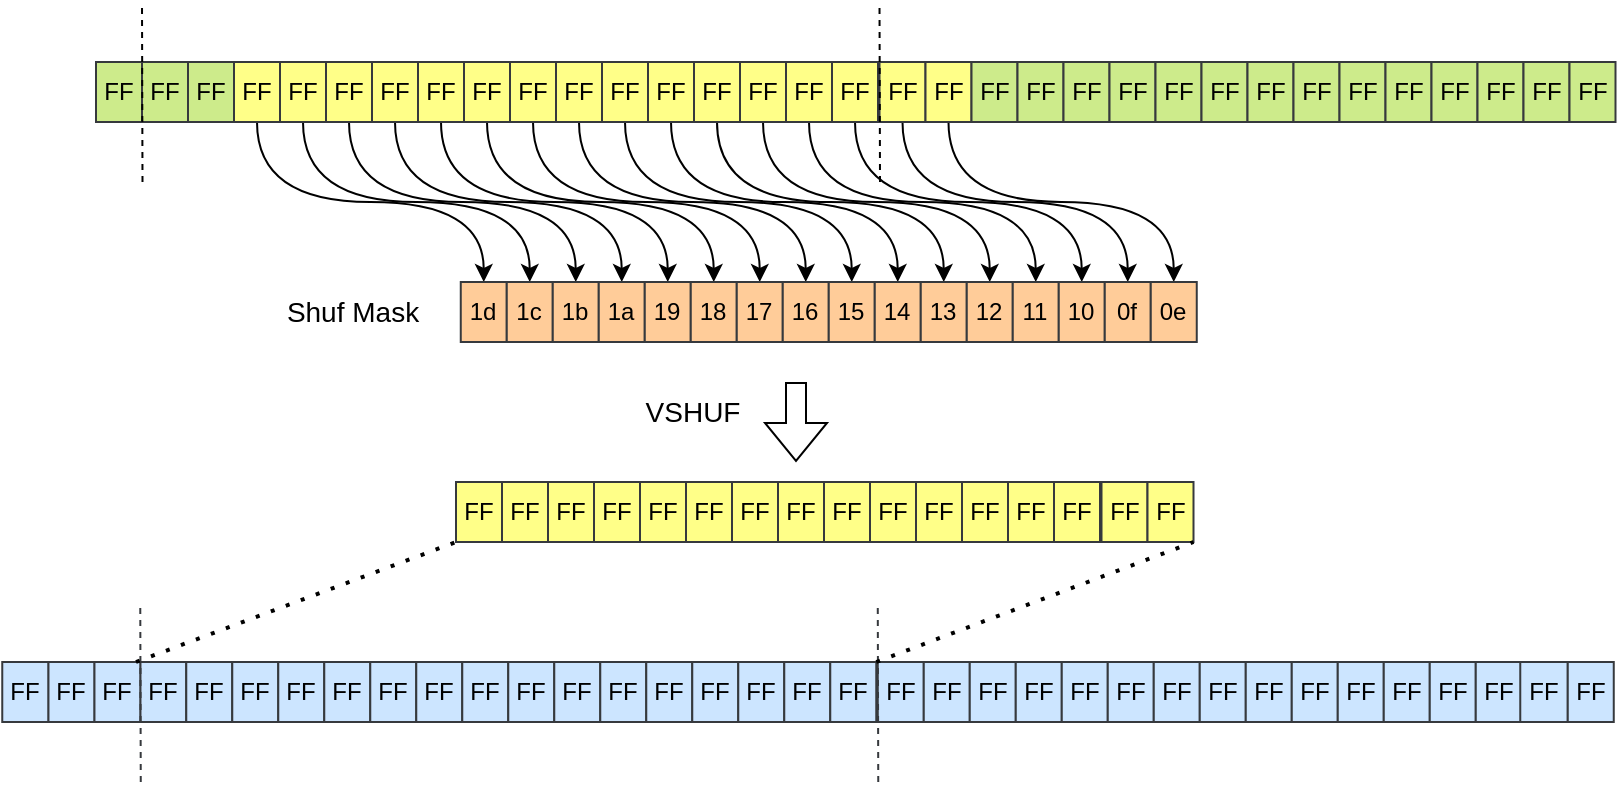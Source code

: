 <mxfile version="26.1.3">
  <diagram name="第 1 页" id="X6jaIDZ_PmC0EjfXDcqG">
    <mxGraphModel dx="1426" dy="-3921" grid="1" gridSize="10" guides="1" tooltips="1" connect="1" arrows="1" fold="1" page="1" pageScale="1" pageWidth="827" pageHeight="1169" math="0" shadow="0">
      <root>
        <mxCell id="0" />
        <mxCell id="1" parent="0" />
        <mxCell id="cXqnm6vmQuO6GC_OFDGB-1" value="FF" style="rounded=0;whiteSpace=wrap;html=1;fillColor=#cdeb8b;strokeColor=#36393d;" vertex="1" parent="1">
          <mxGeometry x="83" y="5180" width="23" height="30" as="geometry" />
        </mxCell>
        <mxCell id="cXqnm6vmQuO6GC_OFDGB-2" value="FF" style="rounded=0;whiteSpace=wrap;html=1;fillColor=#cdeb8b;strokeColor=#36393d;" vertex="1" parent="1">
          <mxGeometry x="106" y="5180" width="23" height="30" as="geometry" />
        </mxCell>
        <mxCell id="cXqnm6vmQuO6GC_OFDGB-3" style="edgeStyle=orthogonalEdgeStyle;rounded=0;orthogonalLoop=1;jettySize=auto;html=1;exitX=0.5;exitY=1;exitDx=0;exitDy=0;entryX=0.5;entryY=0;entryDx=0;entryDy=0;curved=1;" edge="1" parent="1" source="cXqnm6vmQuO6GC_OFDGB-4" target="cXqnm6vmQuO6GC_OFDGB-89">
          <mxGeometry relative="1" as="geometry" />
        </mxCell>
        <mxCell id="cXqnm6vmQuO6GC_OFDGB-4" value="FF" style="rounded=0;whiteSpace=wrap;html=1;fillColor=#ffff88;strokeColor=#36393d;" vertex="1" parent="1">
          <mxGeometry x="129" y="5180" width="23" height="30" as="geometry" />
        </mxCell>
        <mxCell id="cXqnm6vmQuO6GC_OFDGB-5" style="edgeStyle=orthogonalEdgeStyle;rounded=0;orthogonalLoop=1;jettySize=auto;html=1;exitX=0.5;exitY=1;exitDx=0;exitDy=0;entryX=0.5;entryY=0;entryDx=0;entryDy=0;curved=1;" edge="1" parent="1" source="cXqnm6vmQuO6GC_OFDGB-6" target="cXqnm6vmQuO6GC_OFDGB-90">
          <mxGeometry relative="1" as="geometry" />
        </mxCell>
        <mxCell id="cXqnm6vmQuO6GC_OFDGB-6" value="FF" style="rounded=0;whiteSpace=wrap;html=1;fillColor=#ffff88;strokeColor=#36393d;" vertex="1" parent="1">
          <mxGeometry x="152" y="5180" width="23" height="30" as="geometry" />
        </mxCell>
        <mxCell id="cXqnm6vmQuO6GC_OFDGB-7" style="edgeStyle=orthogonalEdgeStyle;rounded=0;orthogonalLoop=1;jettySize=auto;html=1;exitX=0.5;exitY=1;exitDx=0;exitDy=0;entryX=0.5;entryY=0;entryDx=0;entryDy=0;curved=1;" edge="1" parent="1" source="cXqnm6vmQuO6GC_OFDGB-8" target="cXqnm6vmQuO6GC_OFDGB-91">
          <mxGeometry relative="1" as="geometry" />
        </mxCell>
        <mxCell id="cXqnm6vmQuO6GC_OFDGB-8" value="FF" style="rounded=0;whiteSpace=wrap;html=1;fillColor=#ffff88;strokeColor=#36393d;" vertex="1" parent="1">
          <mxGeometry x="175" y="5180" width="23" height="30" as="geometry" />
        </mxCell>
        <mxCell id="cXqnm6vmQuO6GC_OFDGB-9" style="edgeStyle=orthogonalEdgeStyle;rounded=0;orthogonalLoop=1;jettySize=auto;html=1;exitX=0.5;exitY=1;exitDx=0;exitDy=0;entryX=0.5;entryY=0;entryDx=0;entryDy=0;curved=1;" edge="1" parent="1" source="cXqnm6vmQuO6GC_OFDGB-10" target="cXqnm6vmQuO6GC_OFDGB-92">
          <mxGeometry relative="1" as="geometry" />
        </mxCell>
        <mxCell id="cXqnm6vmQuO6GC_OFDGB-10" value="FF" style="rounded=0;whiteSpace=wrap;html=1;fillColor=#ffff88;strokeColor=#36393d;" vertex="1" parent="1">
          <mxGeometry x="198" y="5180" width="23" height="30" as="geometry" />
        </mxCell>
        <mxCell id="cXqnm6vmQuO6GC_OFDGB-11" style="edgeStyle=orthogonalEdgeStyle;rounded=0;orthogonalLoop=1;jettySize=auto;html=1;exitX=0.5;exitY=1;exitDx=0;exitDy=0;entryX=0.5;entryY=0;entryDx=0;entryDy=0;curved=1;" edge="1" parent="1" source="cXqnm6vmQuO6GC_OFDGB-12" target="cXqnm6vmQuO6GC_OFDGB-93">
          <mxGeometry relative="1" as="geometry" />
        </mxCell>
        <mxCell id="cXqnm6vmQuO6GC_OFDGB-12" value="FF" style="rounded=0;whiteSpace=wrap;html=1;fillColor=#ffff88;strokeColor=#36393d;" vertex="1" parent="1">
          <mxGeometry x="221" y="5180" width="23" height="30" as="geometry" />
        </mxCell>
        <mxCell id="cXqnm6vmQuO6GC_OFDGB-13" style="edgeStyle=orthogonalEdgeStyle;rounded=0;orthogonalLoop=1;jettySize=auto;html=1;exitX=0.5;exitY=1;exitDx=0;exitDy=0;entryX=0.5;entryY=0;entryDx=0;entryDy=0;curved=1;" edge="1" parent="1" source="cXqnm6vmQuO6GC_OFDGB-14" target="cXqnm6vmQuO6GC_OFDGB-94">
          <mxGeometry relative="1" as="geometry" />
        </mxCell>
        <mxCell id="cXqnm6vmQuO6GC_OFDGB-14" value="FF" style="rounded=0;whiteSpace=wrap;html=1;fillColor=#ffff88;strokeColor=#36393d;" vertex="1" parent="1">
          <mxGeometry x="244" y="5180" width="23" height="30" as="geometry" />
        </mxCell>
        <mxCell id="cXqnm6vmQuO6GC_OFDGB-15" style="edgeStyle=orthogonalEdgeStyle;rounded=0;orthogonalLoop=1;jettySize=auto;html=1;exitX=0.5;exitY=1;exitDx=0;exitDy=0;entryX=0.5;entryY=0;entryDx=0;entryDy=0;curved=1;" edge="1" parent="1" source="cXqnm6vmQuO6GC_OFDGB-16" target="cXqnm6vmQuO6GC_OFDGB-95">
          <mxGeometry relative="1" as="geometry" />
        </mxCell>
        <mxCell id="cXqnm6vmQuO6GC_OFDGB-16" value="FF" style="rounded=0;whiteSpace=wrap;html=1;fillColor=#ffff88;strokeColor=#36393d;" vertex="1" parent="1">
          <mxGeometry x="267" y="5180" width="23" height="30" as="geometry" />
        </mxCell>
        <mxCell id="cXqnm6vmQuO6GC_OFDGB-17" style="edgeStyle=orthogonalEdgeStyle;rounded=0;orthogonalLoop=1;jettySize=auto;html=1;exitX=0.5;exitY=1;exitDx=0;exitDy=0;entryX=0.5;entryY=0;entryDx=0;entryDy=0;curved=1;" edge="1" parent="1" source="cXqnm6vmQuO6GC_OFDGB-18" target="cXqnm6vmQuO6GC_OFDGB-96">
          <mxGeometry relative="1" as="geometry" />
        </mxCell>
        <mxCell id="cXqnm6vmQuO6GC_OFDGB-18" value="FF" style="rounded=0;whiteSpace=wrap;html=1;fillColor=#ffff88;strokeColor=#36393d;" vertex="1" parent="1">
          <mxGeometry x="290" y="5180" width="23" height="30" as="geometry" />
        </mxCell>
        <mxCell id="cXqnm6vmQuO6GC_OFDGB-19" style="edgeStyle=orthogonalEdgeStyle;rounded=0;orthogonalLoop=1;jettySize=auto;html=1;exitX=0.5;exitY=1;exitDx=0;exitDy=0;entryX=0.5;entryY=0;entryDx=0;entryDy=0;curved=1;" edge="1" parent="1" source="cXqnm6vmQuO6GC_OFDGB-20" target="cXqnm6vmQuO6GC_OFDGB-97">
          <mxGeometry relative="1" as="geometry" />
        </mxCell>
        <mxCell id="cXqnm6vmQuO6GC_OFDGB-20" value="FF" style="rounded=0;whiteSpace=wrap;html=1;fillColor=#ffff88;strokeColor=#36393d;" vertex="1" parent="1">
          <mxGeometry x="313" y="5180" width="23" height="30" as="geometry" />
        </mxCell>
        <mxCell id="cXqnm6vmQuO6GC_OFDGB-21" style="edgeStyle=orthogonalEdgeStyle;rounded=0;orthogonalLoop=1;jettySize=auto;html=1;exitX=0.5;exitY=1;exitDx=0;exitDy=0;entryX=0.5;entryY=0;entryDx=0;entryDy=0;curved=1;" edge="1" parent="1" source="cXqnm6vmQuO6GC_OFDGB-22" target="cXqnm6vmQuO6GC_OFDGB-98">
          <mxGeometry relative="1" as="geometry" />
        </mxCell>
        <mxCell id="cXqnm6vmQuO6GC_OFDGB-22" value="FF" style="rounded=0;whiteSpace=wrap;html=1;fillColor=#ffff88;strokeColor=#36393d;" vertex="1" parent="1">
          <mxGeometry x="336" y="5180" width="23" height="30" as="geometry" />
        </mxCell>
        <mxCell id="cXqnm6vmQuO6GC_OFDGB-23" style="edgeStyle=orthogonalEdgeStyle;rounded=0;orthogonalLoop=1;jettySize=auto;html=1;exitX=0.5;exitY=1;exitDx=0;exitDy=0;entryX=0.5;entryY=0;entryDx=0;entryDy=0;curved=1;" edge="1" parent="1" source="cXqnm6vmQuO6GC_OFDGB-24" target="cXqnm6vmQuO6GC_OFDGB-99">
          <mxGeometry relative="1" as="geometry" />
        </mxCell>
        <mxCell id="cXqnm6vmQuO6GC_OFDGB-24" value="FF" style="rounded=0;whiteSpace=wrap;html=1;fillColor=#ffff88;strokeColor=#36393d;" vertex="1" parent="1">
          <mxGeometry x="359" y="5180" width="23" height="30" as="geometry" />
        </mxCell>
        <mxCell id="cXqnm6vmQuO6GC_OFDGB-25" style="edgeStyle=orthogonalEdgeStyle;rounded=0;orthogonalLoop=1;jettySize=auto;html=1;exitX=0.5;exitY=1;exitDx=0;exitDy=0;entryX=0.5;entryY=0;entryDx=0;entryDy=0;curved=1;" edge="1" parent="1" source="cXqnm6vmQuO6GC_OFDGB-26" target="cXqnm6vmQuO6GC_OFDGB-100">
          <mxGeometry relative="1" as="geometry" />
        </mxCell>
        <mxCell id="cXqnm6vmQuO6GC_OFDGB-26" value="FF" style="rounded=0;whiteSpace=wrap;html=1;fillColor=#ffff88;strokeColor=#36393d;" vertex="1" parent="1">
          <mxGeometry x="382" y="5180" width="23" height="30" as="geometry" />
        </mxCell>
        <mxCell id="cXqnm6vmQuO6GC_OFDGB-27" style="edgeStyle=orthogonalEdgeStyle;rounded=0;orthogonalLoop=1;jettySize=auto;html=1;exitX=0.5;exitY=1;exitDx=0;exitDy=0;entryX=0.5;entryY=0;entryDx=0;entryDy=0;curved=1;" edge="1" parent="1" source="cXqnm6vmQuO6GC_OFDGB-28" target="cXqnm6vmQuO6GC_OFDGB-101">
          <mxGeometry relative="1" as="geometry" />
        </mxCell>
        <mxCell id="cXqnm6vmQuO6GC_OFDGB-28" value="FF" style="rounded=0;whiteSpace=wrap;html=1;fillColor=#ffff88;strokeColor=#36393d;" vertex="1" parent="1">
          <mxGeometry x="405" y="5180" width="23" height="30" as="geometry" />
        </mxCell>
        <mxCell id="cXqnm6vmQuO6GC_OFDGB-29" style="edgeStyle=orthogonalEdgeStyle;rounded=0;orthogonalLoop=1;jettySize=auto;html=1;exitX=0.5;exitY=1;exitDx=0;exitDy=0;entryX=0.5;entryY=0;entryDx=0;entryDy=0;curved=1;" edge="1" parent="1" source="cXqnm6vmQuO6GC_OFDGB-30" target="cXqnm6vmQuO6GC_OFDGB-102">
          <mxGeometry relative="1" as="geometry" />
        </mxCell>
        <mxCell id="cXqnm6vmQuO6GC_OFDGB-30" value="FF" style="rounded=0;whiteSpace=wrap;html=1;fillColor=#ffff88;strokeColor=#36393d;" vertex="1" parent="1">
          <mxGeometry x="428" y="5180" width="23" height="30" as="geometry" />
        </mxCell>
        <mxCell id="cXqnm6vmQuO6GC_OFDGB-31" style="edgeStyle=orthogonalEdgeStyle;rounded=0;orthogonalLoop=1;jettySize=auto;html=1;exitX=0.5;exitY=1;exitDx=0;exitDy=0;entryX=0.5;entryY=0;entryDx=0;entryDy=0;curved=1;" edge="1" parent="1" source="cXqnm6vmQuO6GC_OFDGB-32" target="cXqnm6vmQuO6GC_OFDGB-103">
          <mxGeometry relative="1" as="geometry" />
        </mxCell>
        <mxCell id="cXqnm6vmQuO6GC_OFDGB-32" value="FF" style="rounded=0;whiteSpace=wrap;html=1;fillColor=#ffff88;strokeColor=#36393d;" vertex="1" parent="1">
          <mxGeometry x="451.75" y="5180" width="23" height="30" as="geometry" />
        </mxCell>
        <mxCell id="cXqnm6vmQuO6GC_OFDGB-33" style="edgeStyle=orthogonalEdgeStyle;rounded=0;orthogonalLoop=1;jettySize=auto;html=1;exitX=0.5;exitY=1;exitDx=0;exitDy=0;entryX=0.5;entryY=0;entryDx=0;entryDy=0;curved=1;" edge="1" parent="1" source="cXqnm6vmQuO6GC_OFDGB-34" target="cXqnm6vmQuO6GC_OFDGB-104">
          <mxGeometry relative="1" as="geometry" />
        </mxCell>
        <mxCell id="cXqnm6vmQuO6GC_OFDGB-34" value="FF" style="rounded=0;whiteSpace=wrap;html=1;fillColor=#ffff88;strokeColor=#36393d;" vertex="1" parent="1">
          <mxGeometry x="474.75" y="5180" width="23" height="30" as="geometry" />
        </mxCell>
        <mxCell id="cXqnm6vmQuO6GC_OFDGB-35" value="FF" style="rounded=0;whiteSpace=wrap;html=1;fillColor=#cdeb8b;strokeColor=#36393d;" vertex="1" parent="1">
          <mxGeometry x="497.75" y="5180" width="23" height="30" as="geometry" />
        </mxCell>
        <mxCell id="cXqnm6vmQuO6GC_OFDGB-36" value="FF" style="rounded=0;whiteSpace=wrap;html=1;fillColor=#cdeb8b;strokeColor=#36393d;" vertex="1" parent="1">
          <mxGeometry x="520.75" y="5180" width="23" height="30" as="geometry" />
        </mxCell>
        <mxCell id="cXqnm6vmQuO6GC_OFDGB-37" value="FF" style="rounded=0;whiteSpace=wrap;html=1;fillColor=#cdeb8b;strokeColor=#36393d;" vertex="1" parent="1">
          <mxGeometry x="543.75" y="5180" width="23" height="30" as="geometry" />
        </mxCell>
        <mxCell id="cXqnm6vmQuO6GC_OFDGB-38" value="FF" style="rounded=0;whiteSpace=wrap;html=1;fillColor=#cdeb8b;strokeColor=#36393d;" vertex="1" parent="1">
          <mxGeometry x="566.75" y="5180" width="23" height="30" as="geometry" />
        </mxCell>
        <mxCell id="cXqnm6vmQuO6GC_OFDGB-39" value="FF" style="rounded=0;whiteSpace=wrap;html=1;fillColor=#cdeb8b;strokeColor=#36393d;" vertex="1" parent="1">
          <mxGeometry x="589.75" y="5180" width="23" height="30" as="geometry" />
        </mxCell>
        <mxCell id="cXqnm6vmQuO6GC_OFDGB-40" value="FF" style="rounded=0;whiteSpace=wrap;html=1;fillColor=#cdeb8b;strokeColor=#36393d;" vertex="1" parent="1">
          <mxGeometry x="612.75" y="5180" width="23" height="30" as="geometry" />
        </mxCell>
        <mxCell id="cXqnm6vmQuO6GC_OFDGB-41" value="FF" style="rounded=0;whiteSpace=wrap;html=1;fillColor=#cdeb8b;strokeColor=#36393d;" vertex="1" parent="1">
          <mxGeometry x="635.75" y="5180" width="23" height="30" as="geometry" />
        </mxCell>
        <mxCell id="cXqnm6vmQuO6GC_OFDGB-42" value="FF" style="rounded=0;whiteSpace=wrap;html=1;fillColor=#cdeb8b;strokeColor=#36393d;" vertex="1" parent="1">
          <mxGeometry x="658.75" y="5180" width="23" height="30" as="geometry" />
        </mxCell>
        <mxCell id="cXqnm6vmQuO6GC_OFDGB-43" value="FF" style="rounded=0;whiteSpace=wrap;html=1;fillColor=#cdeb8b;strokeColor=#36393d;" vertex="1" parent="1">
          <mxGeometry x="681.75" y="5180" width="23" height="30" as="geometry" />
        </mxCell>
        <mxCell id="cXqnm6vmQuO6GC_OFDGB-44" value="FF" style="rounded=0;whiteSpace=wrap;html=1;fillColor=#cdeb8b;strokeColor=#36393d;" vertex="1" parent="1">
          <mxGeometry x="704.75" y="5180" width="23" height="30" as="geometry" />
        </mxCell>
        <mxCell id="cXqnm6vmQuO6GC_OFDGB-45" value="FF" style="rounded=0;whiteSpace=wrap;html=1;fillColor=#cdeb8b;strokeColor=#36393d;" vertex="1" parent="1">
          <mxGeometry x="727.75" y="5180" width="23" height="30" as="geometry" />
        </mxCell>
        <mxCell id="cXqnm6vmQuO6GC_OFDGB-46" value="FF" style="rounded=0;whiteSpace=wrap;html=1;fillColor=#cdeb8b;strokeColor=#36393d;" vertex="1" parent="1">
          <mxGeometry x="750.75" y="5180" width="23" height="30" as="geometry" />
        </mxCell>
        <mxCell id="cXqnm6vmQuO6GC_OFDGB-47" value="FF" style="rounded=0;whiteSpace=wrap;html=1;fillColor=#cdeb8b;strokeColor=#36393d;" vertex="1" parent="1">
          <mxGeometry x="773.75" y="5180" width="23" height="30" as="geometry" />
        </mxCell>
        <mxCell id="cXqnm6vmQuO6GC_OFDGB-48" value="FF" style="rounded=0;whiteSpace=wrap;html=1;fillColor=#cdeb8b;strokeColor=#36393d;" vertex="1" parent="1">
          <mxGeometry x="796.75" y="5180" width="23" height="30" as="geometry" />
        </mxCell>
        <mxCell id="cXqnm6vmQuO6GC_OFDGB-49" value="" style="endArrow=none;dashed=1;html=1;rounded=0;" edge="1" parent="1">
          <mxGeometry width="50" height="50" relative="1" as="geometry">
            <mxPoint x="452" y="5240" as="sourcePoint" />
            <mxPoint x="451.75" y="5150" as="targetPoint" />
          </mxGeometry>
        </mxCell>
        <mxCell id="cXqnm6vmQuO6GC_OFDGB-50" value="FF" style="rounded=0;whiteSpace=wrap;html=1;fillColor=#cdeb8b;strokeColor=#36393d;" vertex="1" parent="1">
          <mxGeometry x="60" y="5180" width="23" height="30" as="geometry" />
        </mxCell>
        <mxCell id="cXqnm6vmQuO6GC_OFDGB-51" value="" style="endArrow=none;dashed=1;html=1;rounded=0;" edge="1" parent="1">
          <mxGeometry width="50" height="50" relative="1" as="geometry">
            <mxPoint x="83.25" y="5240" as="sourcePoint" />
            <mxPoint x="83" y="5150" as="targetPoint" />
          </mxGeometry>
        </mxCell>
        <mxCell id="cXqnm6vmQuO6GC_OFDGB-52" value="FF" style="rounded=0;whiteSpace=wrap;html=1;fillColor=#cce5ff;strokeColor=#36393d;" vertex="1" parent="1">
          <mxGeometry x="82.13" y="5480" width="23" height="30" as="geometry" />
        </mxCell>
        <mxCell id="cXqnm6vmQuO6GC_OFDGB-53" value="FF" style="rounded=0;whiteSpace=wrap;html=1;fillColor=#cce5ff;strokeColor=#36393d;" vertex="1" parent="1">
          <mxGeometry x="105.13" y="5480" width="23" height="30" as="geometry" />
        </mxCell>
        <mxCell id="cXqnm6vmQuO6GC_OFDGB-54" value="FF" style="rounded=0;whiteSpace=wrap;html=1;fillColor=#cce5ff;strokeColor=#36393d;" vertex="1" parent="1">
          <mxGeometry x="128.13" y="5480" width="23" height="30" as="geometry" />
        </mxCell>
        <mxCell id="cXqnm6vmQuO6GC_OFDGB-55" value="FF" style="rounded=0;whiteSpace=wrap;html=1;fillColor=#cce5ff;strokeColor=#36393d;" vertex="1" parent="1">
          <mxGeometry x="151.13" y="5480" width="23" height="30" as="geometry" />
        </mxCell>
        <mxCell id="cXqnm6vmQuO6GC_OFDGB-56" value="FF" style="rounded=0;whiteSpace=wrap;html=1;fillColor=#cce5ff;strokeColor=#36393d;" vertex="1" parent="1">
          <mxGeometry x="174.13" y="5480" width="23" height="30" as="geometry" />
        </mxCell>
        <mxCell id="cXqnm6vmQuO6GC_OFDGB-57" value="FF" style="rounded=0;whiteSpace=wrap;html=1;fillColor=#cce5ff;strokeColor=#36393d;" vertex="1" parent="1">
          <mxGeometry x="197.13" y="5480" width="23" height="30" as="geometry" />
        </mxCell>
        <mxCell id="cXqnm6vmQuO6GC_OFDGB-58" value="FF" style="rounded=0;whiteSpace=wrap;html=1;fillColor=#cce5ff;strokeColor=#36393d;" vertex="1" parent="1">
          <mxGeometry x="220.13" y="5480" width="23" height="30" as="geometry" />
        </mxCell>
        <mxCell id="cXqnm6vmQuO6GC_OFDGB-59" value="FF" style="rounded=0;whiteSpace=wrap;html=1;fillColor=#cce5ff;strokeColor=#36393d;" vertex="1" parent="1">
          <mxGeometry x="243.13" y="5480" width="23" height="30" as="geometry" />
        </mxCell>
        <mxCell id="cXqnm6vmQuO6GC_OFDGB-60" value="FF" style="rounded=0;whiteSpace=wrap;html=1;fillColor=#cce5ff;strokeColor=#36393d;" vertex="1" parent="1">
          <mxGeometry x="266.13" y="5480" width="23" height="30" as="geometry" />
        </mxCell>
        <mxCell id="cXqnm6vmQuO6GC_OFDGB-61" value="FF" style="rounded=0;whiteSpace=wrap;html=1;fillColor=#cce5ff;strokeColor=#36393d;" vertex="1" parent="1">
          <mxGeometry x="289.13" y="5480" width="23" height="30" as="geometry" />
        </mxCell>
        <mxCell id="cXqnm6vmQuO6GC_OFDGB-62" value="FF" style="rounded=0;whiteSpace=wrap;html=1;fillColor=#cce5ff;strokeColor=#36393d;" vertex="1" parent="1">
          <mxGeometry x="312.13" y="5480" width="23" height="30" as="geometry" />
        </mxCell>
        <mxCell id="cXqnm6vmQuO6GC_OFDGB-63" value="FF" style="rounded=0;whiteSpace=wrap;html=1;fillColor=#cce5ff;strokeColor=#36393d;" vertex="1" parent="1">
          <mxGeometry x="335.13" y="5480" width="23" height="30" as="geometry" />
        </mxCell>
        <mxCell id="cXqnm6vmQuO6GC_OFDGB-64" value="FF" style="rounded=0;whiteSpace=wrap;html=1;fillColor=#cce5ff;strokeColor=#36393d;" vertex="1" parent="1">
          <mxGeometry x="358.13" y="5480" width="23" height="30" as="geometry" />
        </mxCell>
        <mxCell id="cXqnm6vmQuO6GC_OFDGB-65" value="FF" style="rounded=0;whiteSpace=wrap;html=1;fillColor=#cce5ff;strokeColor=#36393d;" vertex="1" parent="1">
          <mxGeometry x="381.13" y="5480" width="23" height="30" as="geometry" />
        </mxCell>
        <mxCell id="cXqnm6vmQuO6GC_OFDGB-66" value="FF" style="rounded=0;whiteSpace=wrap;html=1;fillColor=#cce5ff;strokeColor=#36393d;" vertex="1" parent="1">
          <mxGeometry x="404.13" y="5480" width="23" height="30" as="geometry" />
        </mxCell>
        <mxCell id="cXqnm6vmQuO6GC_OFDGB-67" value="FF" style="rounded=0;whiteSpace=wrap;html=1;fillColor=#cce5ff;strokeColor=#36393d;" vertex="1" parent="1">
          <mxGeometry x="427.13" y="5480" width="23" height="30" as="geometry" />
        </mxCell>
        <mxCell id="cXqnm6vmQuO6GC_OFDGB-68" value="FF" style="rounded=0;whiteSpace=wrap;html=1;fillColor=#cce5ff;strokeColor=#36393d;" vertex="1" parent="1">
          <mxGeometry x="450.88" y="5480" width="23" height="30" as="geometry" />
        </mxCell>
        <mxCell id="cXqnm6vmQuO6GC_OFDGB-69" value="FF" style="rounded=0;whiteSpace=wrap;html=1;fillColor=#cce5ff;strokeColor=#36393d;" vertex="1" parent="1">
          <mxGeometry x="473.88" y="5480" width="23" height="30" as="geometry" />
        </mxCell>
        <mxCell id="cXqnm6vmQuO6GC_OFDGB-70" value="FF" style="rounded=0;whiteSpace=wrap;html=1;fillColor=#cce5ff;strokeColor=#36393d;" vertex="1" parent="1">
          <mxGeometry x="496.88" y="5480" width="23" height="30" as="geometry" />
        </mxCell>
        <mxCell id="cXqnm6vmQuO6GC_OFDGB-71" value="FF" style="rounded=0;whiteSpace=wrap;html=1;fillColor=#cce5ff;strokeColor=#36393d;" vertex="1" parent="1">
          <mxGeometry x="519.88" y="5480" width="23" height="30" as="geometry" />
        </mxCell>
        <mxCell id="cXqnm6vmQuO6GC_OFDGB-72" value="FF" style="rounded=0;whiteSpace=wrap;html=1;fillColor=#cce5ff;strokeColor=#36393d;" vertex="1" parent="1">
          <mxGeometry x="542.88" y="5480" width="23" height="30" as="geometry" />
        </mxCell>
        <mxCell id="cXqnm6vmQuO6GC_OFDGB-73" value="FF" style="rounded=0;whiteSpace=wrap;html=1;fillColor=#cce5ff;strokeColor=#36393d;" vertex="1" parent="1">
          <mxGeometry x="565.88" y="5480" width="23" height="30" as="geometry" />
        </mxCell>
        <mxCell id="cXqnm6vmQuO6GC_OFDGB-74" value="FF" style="rounded=0;whiteSpace=wrap;html=1;fillColor=#cce5ff;strokeColor=#36393d;" vertex="1" parent="1">
          <mxGeometry x="588.88" y="5480" width="23" height="30" as="geometry" />
        </mxCell>
        <mxCell id="cXqnm6vmQuO6GC_OFDGB-75" value="FF" style="rounded=0;whiteSpace=wrap;html=1;fillColor=#cce5ff;strokeColor=#36393d;" vertex="1" parent="1">
          <mxGeometry x="611.88" y="5480" width="23" height="30" as="geometry" />
        </mxCell>
        <mxCell id="cXqnm6vmQuO6GC_OFDGB-76" value="FF" style="rounded=0;whiteSpace=wrap;html=1;fillColor=#cce5ff;strokeColor=#36393d;" vertex="1" parent="1">
          <mxGeometry x="634.88" y="5480" width="23" height="30" as="geometry" />
        </mxCell>
        <mxCell id="cXqnm6vmQuO6GC_OFDGB-77" value="FF" style="rounded=0;whiteSpace=wrap;html=1;fillColor=#cce5ff;strokeColor=#36393d;" vertex="1" parent="1">
          <mxGeometry x="657.88" y="5480" width="23" height="30" as="geometry" />
        </mxCell>
        <mxCell id="cXqnm6vmQuO6GC_OFDGB-78" value="FF" style="rounded=0;whiteSpace=wrap;html=1;fillColor=#cce5ff;strokeColor=#36393d;" vertex="1" parent="1">
          <mxGeometry x="680.88" y="5480" width="23" height="30" as="geometry" />
        </mxCell>
        <mxCell id="cXqnm6vmQuO6GC_OFDGB-79" value="FF" style="rounded=0;whiteSpace=wrap;html=1;fillColor=#cce5ff;strokeColor=#36393d;" vertex="1" parent="1">
          <mxGeometry x="703.88" y="5480" width="23" height="30" as="geometry" />
        </mxCell>
        <mxCell id="cXqnm6vmQuO6GC_OFDGB-80" value="FF" style="rounded=0;whiteSpace=wrap;html=1;fillColor=#cce5ff;strokeColor=#36393d;" vertex="1" parent="1">
          <mxGeometry x="726.88" y="5480" width="23" height="30" as="geometry" />
        </mxCell>
        <mxCell id="cXqnm6vmQuO6GC_OFDGB-81" value="FF" style="rounded=0;whiteSpace=wrap;html=1;fillColor=#cce5ff;strokeColor=#36393d;" vertex="1" parent="1">
          <mxGeometry x="749.88" y="5480" width="23" height="30" as="geometry" />
        </mxCell>
        <mxCell id="cXqnm6vmQuO6GC_OFDGB-82" value="FF" style="rounded=0;whiteSpace=wrap;html=1;fillColor=#cce5ff;strokeColor=#36393d;" vertex="1" parent="1">
          <mxGeometry x="772.13" y="5480" width="23.75" height="30" as="geometry" />
        </mxCell>
        <mxCell id="cXqnm6vmQuO6GC_OFDGB-83" value="FF" style="rounded=0;whiteSpace=wrap;html=1;fillColor=#cce5ff;strokeColor=#36393d;" vertex="1" parent="1">
          <mxGeometry x="795.88" y="5480" width="23" height="30" as="geometry" />
        </mxCell>
        <mxCell id="cXqnm6vmQuO6GC_OFDGB-84" value="" style="endArrow=none;dashed=1;html=1;rounded=0;fillColor=#cce5ff;strokeColor=#36393d;" edge="1" parent="1">
          <mxGeometry width="50" height="50" relative="1" as="geometry">
            <mxPoint x="451.13" y="5540" as="sourcePoint" />
            <mxPoint x="450.88" y="5450" as="targetPoint" />
          </mxGeometry>
        </mxCell>
        <mxCell id="cXqnm6vmQuO6GC_OFDGB-85" value="FF" style="rounded=0;whiteSpace=wrap;html=1;fillColor=#cce5ff;strokeColor=#36393d;" vertex="1" parent="1">
          <mxGeometry x="59.13" y="5480" width="23" height="30" as="geometry" />
        </mxCell>
        <mxCell id="cXqnm6vmQuO6GC_OFDGB-86" value="" style="endArrow=none;dashed=1;html=1;rounded=0;fillColor=#cce5ff;strokeColor=#36393d;" edge="1" parent="1">
          <mxGeometry width="50" height="50" relative="1" as="geometry">
            <mxPoint x="82.38" y="5540" as="sourcePoint" />
            <mxPoint x="82.13" y="5450" as="targetPoint" />
          </mxGeometry>
        </mxCell>
        <mxCell id="cXqnm6vmQuO6GC_OFDGB-87" value="FF" style="rounded=0;whiteSpace=wrap;html=1;fillColor=#cce5ff;strokeColor=#36393d;" vertex="1" parent="1">
          <mxGeometry x="36.13" y="5480" width="23" height="30" as="geometry" />
        </mxCell>
        <mxCell id="cXqnm6vmQuO6GC_OFDGB-88" value="FF" style="rounded=0;whiteSpace=wrap;html=1;fillColor=#cce5ff;strokeColor=#36393d;" vertex="1" parent="1">
          <mxGeometry x="13.13" y="5480" width="23" height="30" as="geometry" />
        </mxCell>
        <mxCell id="cXqnm6vmQuO6GC_OFDGB-89" value="1d" style="rounded=0;whiteSpace=wrap;html=1;fillColor=#ffcc99;strokeColor=#36393d;" vertex="1" parent="1">
          <mxGeometry x="242.38" y="5290" width="23" height="30" as="geometry" />
        </mxCell>
        <mxCell id="cXqnm6vmQuO6GC_OFDGB-90" value="1c" style="rounded=0;whiteSpace=wrap;html=1;fillColor=#ffcc99;strokeColor=#36393d;" vertex="1" parent="1">
          <mxGeometry x="265.38" y="5290" width="23" height="30" as="geometry" />
        </mxCell>
        <mxCell id="cXqnm6vmQuO6GC_OFDGB-91" value="1b" style="rounded=0;whiteSpace=wrap;html=1;fillColor=#ffcc99;strokeColor=#36393d;" vertex="1" parent="1">
          <mxGeometry x="288.38" y="5290" width="23" height="30" as="geometry" />
        </mxCell>
        <mxCell id="cXqnm6vmQuO6GC_OFDGB-92" value="1a" style="rounded=0;whiteSpace=wrap;html=1;fillColor=#ffcc99;strokeColor=#36393d;" vertex="1" parent="1">
          <mxGeometry x="311.38" y="5290" width="23" height="30" as="geometry" />
        </mxCell>
        <mxCell id="cXqnm6vmQuO6GC_OFDGB-93" value="19" style="rounded=0;whiteSpace=wrap;html=1;fillColor=#ffcc99;strokeColor=#36393d;" vertex="1" parent="1">
          <mxGeometry x="334.38" y="5290" width="23" height="30" as="geometry" />
        </mxCell>
        <mxCell id="cXqnm6vmQuO6GC_OFDGB-94" value="18" style="rounded=0;whiteSpace=wrap;html=1;fillColor=#ffcc99;strokeColor=#36393d;" vertex="1" parent="1">
          <mxGeometry x="357.38" y="5290" width="23" height="30" as="geometry" />
        </mxCell>
        <mxCell id="cXqnm6vmQuO6GC_OFDGB-95" value="17" style="rounded=0;whiteSpace=wrap;html=1;fillColor=#ffcc99;strokeColor=#36393d;" vertex="1" parent="1">
          <mxGeometry x="380.38" y="5290" width="23" height="30" as="geometry" />
        </mxCell>
        <mxCell id="cXqnm6vmQuO6GC_OFDGB-96" value="16" style="rounded=0;whiteSpace=wrap;html=1;fillColor=#ffcc99;strokeColor=#36393d;" vertex="1" parent="1">
          <mxGeometry x="403.38" y="5290" width="23" height="30" as="geometry" />
        </mxCell>
        <mxCell id="cXqnm6vmQuO6GC_OFDGB-97" value="15" style="rounded=0;whiteSpace=wrap;html=1;fillColor=#ffcc99;strokeColor=#36393d;" vertex="1" parent="1">
          <mxGeometry x="426.38" y="5290" width="23" height="30" as="geometry" />
        </mxCell>
        <mxCell id="cXqnm6vmQuO6GC_OFDGB-98" value="14" style="rounded=0;whiteSpace=wrap;html=1;fillColor=#ffcc99;strokeColor=#36393d;" vertex="1" parent="1">
          <mxGeometry x="449.38" y="5290" width="23" height="30" as="geometry" />
        </mxCell>
        <mxCell id="cXqnm6vmQuO6GC_OFDGB-99" value="13" style="rounded=0;whiteSpace=wrap;html=1;fillColor=#ffcc99;strokeColor=#36393d;" vertex="1" parent="1">
          <mxGeometry x="472.38" y="5290" width="23" height="30" as="geometry" />
        </mxCell>
        <mxCell id="cXqnm6vmQuO6GC_OFDGB-100" value="12" style="rounded=0;whiteSpace=wrap;html=1;fillColor=#ffcc99;strokeColor=#36393d;" vertex="1" parent="1">
          <mxGeometry x="495.38" y="5290" width="23" height="30" as="geometry" />
        </mxCell>
        <mxCell id="cXqnm6vmQuO6GC_OFDGB-101" value="11" style="rounded=0;whiteSpace=wrap;html=1;fillColor=#ffcc99;strokeColor=#36393d;" vertex="1" parent="1">
          <mxGeometry x="518.38" y="5290" width="23" height="30" as="geometry" />
        </mxCell>
        <mxCell id="cXqnm6vmQuO6GC_OFDGB-102" value="10" style="rounded=0;whiteSpace=wrap;html=1;fillColor=#ffcc99;strokeColor=#36393d;" vertex="1" parent="1">
          <mxGeometry x="541.38" y="5290" width="23" height="30" as="geometry" />
        </mxCell>
        <mxCell id="cXqnm6vmQuO6GC_OFDGB-103" value="0f" style="rounded=0;whiteSpace=wrap;html=1;fillColor=#ffcc99;strokeColor=#36393d;" vertex="1" parent="1">
          <mxGeometry x="564.38" y="5290" width="23" height="30" as="geometry" />
        </mxCell>
        <mxCell id="cXqnm6vmQuO6GC_OFDGB-104" value="0e" style="rounded=0;whiteSpace=wrap;html=1;fillColor=#ffcc99;strokeColor=#36393d;" vertex="1" parent="1">
          <mxGeometry x="587.38" y="5290" width="23" height="30" as="geometry" />
        </mxCell>
        <mxCell id="cXqnm6vmQuO6GC_OFDGB-105" value="Shuf Mask" style="text;html=1;align=center;verticalAlign=middle;resizable=0;points=[];autosize=1;strokeColor=none;fillColor=none;fontSize=14;" vertex="1" parent="1">
          <mxGeometry x="143.13" y="5290" width="90" height="30" as="geometry" />
        </mxCell>
        <mxCell id="cXqnm6vmQuO6GC_OFDGB-106" value="" style="shape=flexArrow;endArrow=classic;html=1;rounded=0;" edge="1" parent="1">
          <mxGeometry width="50" height="50" relative="1" as="geometry">
            <mxPoint x="410" y="5340" as="sourcePoint" />
            <mxPoint x="410" y="5380" as="targetPoint" />
          </mxGeometry>
        </mxCell>
        <mxCell id="cXqnm6vmQuO6GC_OFDGB-107" value="VSHUF" style="text;html=1;align=center;verticalAlign=middle;resizable=0;points=[];autosize=1;strokeColor=none;fillColor=none;fontSize=14;" vertex="1" parent="1">
          <mxGeometry x="322.75" y="5340" width="70" height="30" as="geometry" />
        </mxCell>
        <mxCell id="cXqnm6vmQuO6GC_OFDGB-108" value="FF" style="rounded=0;whiteSpace=wrap;html=1;fillColor=#ffff88;strokeColor=#36393d;" vertex="1" parent="1">
          <mxGeometry x="240" y="5390" width="23" height="30" as="geometry" />
        </mxCell>
        <mxCell id="cXqnm6vmQuO6GC_OFDGB-109" value="FF" style="rounded=0;whiteSpace=wrap;html=1;fillColor=#ffff88;strokeColor=#36393d;" vertex="1" parent="1">
          <mxGeometry x="263" y="5390" width="23" height="30" as="geometry" />
        </mxCell>
        <mxCell id="cXqnm6vmQuO6GC_OFDGB-110" value="FF" style="rounded=0;whiteSpace=wrap;html=1;fillColor=#ffff88;strokeColor=#36393d;" vertex="1" parent="1">
          <mxGeometry x="286" y="5390" width="23" height="30" as="geometry" />
        </mxCell>
        <mxCell id="cXqnm6vmQuO6GC_OFDGB-111" value="FF" style="rounded=0;whiteSpace=wrap;html=1;fillColor=#ffff88;strokeColor=#36393d;" vertex="1" parent="1">
          <mxGeometry x="309" y="5390" width="23" height="30" as="geometry" />
        </mxCell>
        <mxCell id="cXqnm6vmQuO6GC_OFDGB-112" value="FF" style="rounded=0;whiteSpace=wrap;html=1;fillColor=#ffff88;strokeColor=#36393d;" vertex="1" parent="1">
          <mxGeometry x="332" y="5390" width="23" height="30" as="geometry" />
        </mxCell>
        <mxCell id="cXqnm6vmQuO6GC_OFDGB-113" value="FF" style="rounded=0;whiteSpace=wrap;html=1;fillColor=#ffff88;strokeColor=#36393d;" vertex="1" parent="1">
          <mxGeometry x="355" y="5390" width="23" height="30" as="geometry" />
        </mxCell>
        <mxCell id="cXqnm6vmQuO6GC_OFDGB-114" value="FF" style="rounded=0;whiteSpace=wrap;html=1;fillColor=#ffff88;strokeColor=#36393d;" vertex="1" parent="1">
          <mxGeometry x="378" y="5390" width="23" height="30" as="geometry" />
        </mxCell>
        <mxCell id="cXqnm6vmQuO6GC_OFDGB-115" value="FF" style="rounded=0;whiteSpace=wrap;html=1;fillColor=#ffff88;strokeColor=#36393d;" vertex="1" parent="1">
          <mxGeometry x="401" y="5390" width="23" height="30" as="geometry" />
        </mxCell>
        <mxCell id="cXqnm6vmQuO6GC_OFDGB-116" value="FF" style="rounded=0;whiteSpace=wrap;html=1;fillColor=#ffff88;strokeColor=#36393d;" vertex="1" parent="1">
          <mxGeometry x="424" y="5390" width="23" height="30" as="geometry" />
        </mxCell>
        <mxCell id="cXqnm6vmQuO6GC_OFDGB-117" value="FF" style="rounded=0;whiteSpace=wrap;html=1;fillColor=#ffff88;strokeColor=#36393d;" vertex="1" parent="1">
          <mxGeometry x="447" y="5390" width="23" height="30" as="geometry" />
        </mxCell>
        <mxCell id="cXqnm6vmQuO6GC_OFDGB-118" value="FF" style="rounded=0;whiteSpace=wrap;html=1;fillColor=#ffff88;strokeColor=#36393d;" vertex="1" parent="1">
          <mxGeometry x="470" y="5390" width="23" height="30" as="geometry" />
        </mxCell>
        <mxCell id="cXqnm6vmQuO6GC_OFDGB-119" value="FF" style="rounded=0;whiteSpace=wrap;html=1;fillColor=#ffff88;strokeColor=#36393d;" vertex="1" parent="1">
          <mxGeometry x="493" y="5390" width="23" height="30" as="geometry" />
        </mxCell>
        <mxCell id="cXqnm6vmQuO6GC_OFDGB-120" value="FF" style="rounded=0;whiteSpace=wrap;html=1;fillColor=#ffff88;strokeColor=#36393d;" vertex="1" parent="1">
          <mxGeometry x="516" y="5390" width="23" height="30" as="geometry" />
        </mxCell>
        <mxCell id="cXqnm6vmQuO6GC_OFDGB-121" value="FF" style="rounded=0;whiteSpace=wrap;html=1;fillColor=#ffff88;strokeColor=#36393d;" vertex="1" parent="1">
          <mxGeometry x="539" y="5390" width="23" height="30" as="geometry" />
        </mxCell>
        <mxCell id="cXqnm6vmQuO6GC_OFDGB-122" value="FF" style="rounded=0;whiteSpace=wrap;html=1;fillColor=#ffff88;strokeColor=#36393d;" vertex="1" parent="1">
          <mxGeometry x="562.75" y="5390" width="23" height="30" as="geometry" />
        </mxCell>
        <mxCell id="cXqnm6vmQuO6GC_OFDGB-123" value="FF" style="rounded=0;whiteSpace=wrap;html=1;fillColor=#ffff88;strokeColor=#36393d;" vertex="1" parent="1">
          <mxGeometry x="585.75" y="5390" width="23" height="30" as="geometry" />
        </mxCell>
        <mxCell id="cXqnm6vmQuO6GC_OFDGB-124" value="" style="endArrow=none;dashed=1;html=1;dashPattern=1 3;strokeWidth=2;rounded=0;entryX=0;entryY=1;entryDx=0;entryDy=0;" edge="1" parent="1" target="cXqnm6vmQuO6GC_OFDGB-108">
          <mxGeometry width="50" height="50" relative="1" as="geometry">
            <mxPoint x="80" y="5480" as="sourcePoint" />
            <mxPoint x="140" y="5400" as="targetPoint" />
          </mxGeometry>
        </mxCell>
        <mxCell id="cXqnm6vmQuO6GC_OFDGB-125" value="" style="endArrow=none;dashed=1;html=1;dashPattern=1 3;strokeWidth=2;rounded=0;entryX=1;entryY=1;entryDx=0;entryDy=0;exitX=1;exitY=0;exitDx=0;exitDy=0;" edge="1" parent="1" source="cXqnm6vmQuO6GC_OFDGB-67" target="cXqnm6vmQuO6GC_OFDGB-123">
          <mxGeometry width="50" height="50" relative="1" as="geometry">
            <mxPoint x="90" y="5490" as="sourcePoint" />
            <mxPoint x="250" y="5430" as="targetPoint" />
          </mxGeometry>
        </mxCell>
      </root>
    </mxGraphModel>
  </diagram>
</mxfile>
